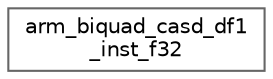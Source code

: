 digraph "Graphical Class Hierarchy"
{
 // LATEX_PDF_SIZE
  bgcolor="transparent";
  edge [fontname=Helvetica,fontsize=10,labelfontname=Helvetica,labelfontsize=10];
  node [fontname=Helvetica,fontsize=10,shape=box,height=0.2,width=0.4];
  rankdir="LR";
  Node0 [id="Node000000",label="arm_biquad_casd_df1\l_inst_f32",height=0.2,width=0.4,color="grey40", fillcolor="white", style="filled",URL="$structarm__biquad__casd__df1__inst__f32.html",tooltip="Instance structure for the floating-point Biquad cascade filter."];
}
